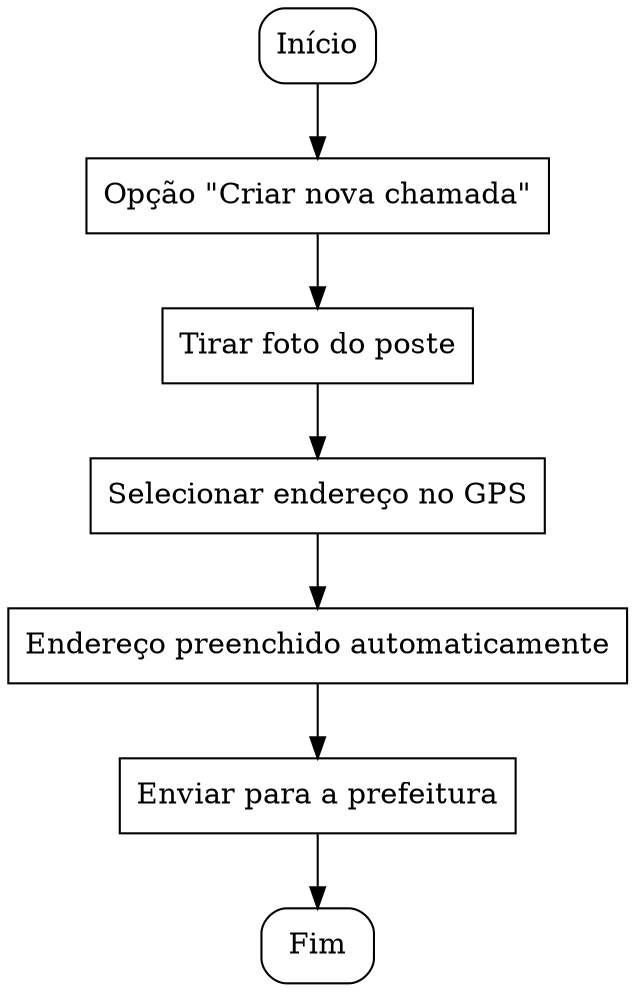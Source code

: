 // apt-get install graphviz
//$ cat mer.dot | dot -Tsvg > mer.svg
//$ cat mer.dot | dot -Tjpg > mer.jpg
digraph {
    node[shape="box", style="rounded"]
       start; end;
    node[shape="rectangle", style=""]
        nova_chamada; foto_poste; gps; endereco; envio;

    start -> nova_chamada -> foto_poste -> gps -> endereco -> envio -> end;

    start[label="Início"]
    end[label="Fim"]
    nova_chamada[label="Opção \"Criar nova chamada\""]
    foto_poste[label="Tirar foto do poste"]
    gps[label="Selecionar endereço no GPS"]
    endereco[label="Endereço preenchido automaticamente"]
    envio[label="Enviar para a prefeitura"]
}
